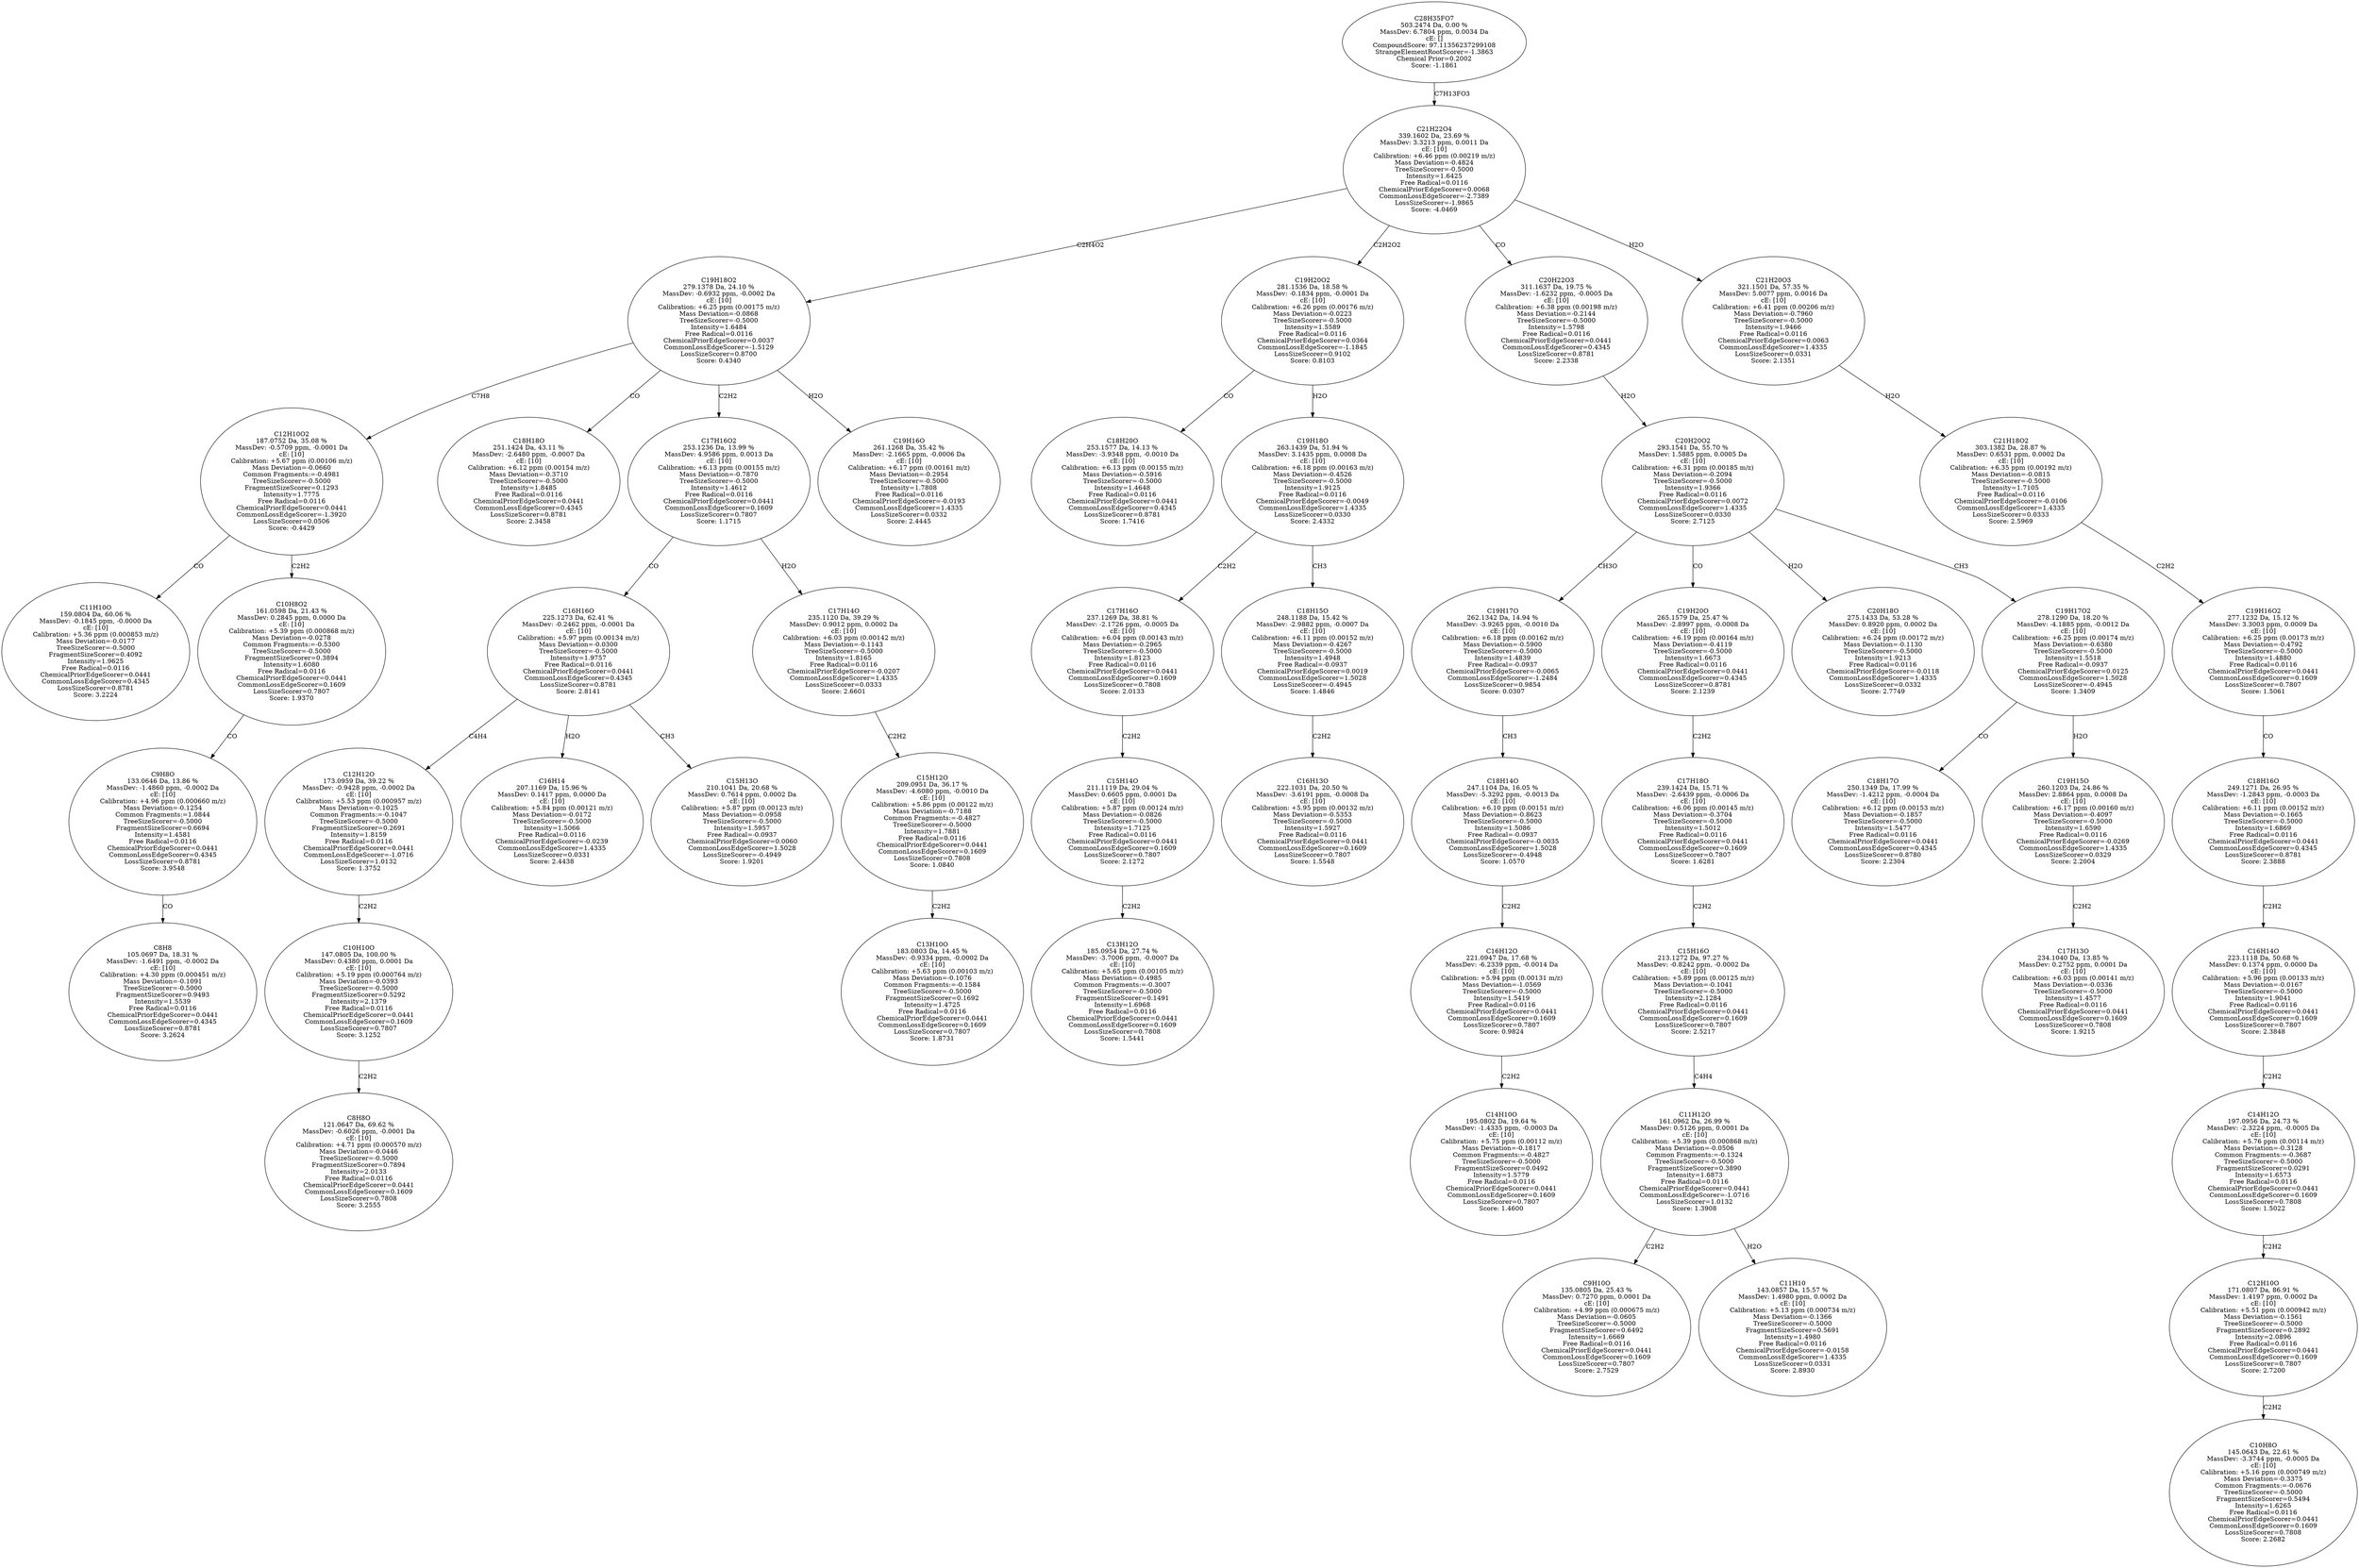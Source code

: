 strict digraph {
v1 [label="C11H10O\n159.0804 Da, 60.06 %\nMassDev: -0.1845 ppm, -0.0000 Da\ncE: [10]\nCalibration: +5.36 ppm (0.000853 m/z)\nMass Deviation=-0.0177\nTreeSizeScorer=-0.5000\nFragmentSizeScorer=0.4092\nIntensity=1.9625\nFree Radical=0.0116\nChemicalPriorEdgeScorer=0.0441\nCommonLossEdgeScorer=0.4345\nLossSizeScorer=0.8781\nScore: 3.2224"];
v2 [label="C8H8\n105.0697 Da, 18.31 %\nMassDev: -1.6491 ppm, -0.0002 Da\ncE: [10]\nCalibration: +4.30 ppm (0.000451 m/z)\nMass Deviation=-0.1091\nTreeSizeScorer=-0.5000\nFragmentSizeScorer=0.9493\nIntensity=1.5539\nFree Radical=0.0116\nChemicalPriorEdgeScorer=0.0441\nCommonLossEdgeScorer=0.4345\nLossSizeScorer=0.8781\nScore: 3.2624"];
v3 [label="C9H8O\n133.0646 Da, 13.86 %\nMassDev: -1.4860 ppm, -0.0002 Da\ncE: [10]\nCalibration: +4.96 ppm (0.000660 m/z)\nMass Deviation=-0.1254\nCommon Fragments:=1.0844\nTreeSizeScorer=-0.5000\nFragmentSizeScorer=0.6694\nIntensity=1.4581\nFree Radical=0.0116\nChemicalPriorEdgeScorer=0.0441\nCommonLossEdgeScorer=0.4345\nLossSizeScorer=0.8781\nScore: 3.9548"];
v4 [label="C10H8O2\n161.0598 Da, 21.43 %\nMassDev: 0.2845 ppm, 0.0000 Da\ncE: [10]\nCalibration: +5.39 ppm (0.000868 m/z)\nMass Deviation=-0.0278\nCommon Fragments:=-0.5300\nTreeSizeScorer=-0.5000\nFragmentSizeScorer=0.3894\nIntensity=1.6080\nFree Radical=0.0116\nChemicalPriorEdgeScorer=0.0441\nCommonLossEdgeScorer=0.1609\nLossSizeScorer=0.7807\nScore: 1.9370"];
v5 [label="C12H10O2\n187.0752 Da, 35.08 %\nMassDev: -0.5709 ppm, -0.0001 Da\ncE: [10]\nCalibration: +5.67 ppm (0.00106 m/z)\nMass Deviation=-0.0660\nCommon Fragments:=-0.4981\nTreeSizeScorer=-0.5000\nFragmentSizeScorer=0.1293\nIntensity=1.7775\nFree Radical=0.0116\nChemicalPriorEdgeScorer=0.0441\nCommonLossEdgeScorer=-1.3920\nLossSizeScorer=0.0506\nScore: -0.4429"];
v6 [label="C18H18O\n251.1424 Da, 43.11 %\nMassDev: -2.6480 ppm, -0.0007 Da\ncE: [10]\nCalibration: +6.12 ppm (0.00154 m/z)\nMass Deviation=-0.3710\nTreeSizeScorer=-0.5000\nIntensity=1.8485\nFree Radical=0.0116\nChemicalPriorEdgeScorer=0.0441\nCommonLossEdgeScorer=0.4345\nLossSizeScorer=0.8781\nScore: 2.3458"];
v7 [label="C8H8O\n121.0647 Da, 69.62 %\nMassDev: -0.6026 ppm, -0.0001 Da\ncE: [10]\nCalibration: +4.71 ppm (0.000570 m/z)\nMass Deviation=-0.0446\nTreeSizeScorer=-0.5000\nFragmentSizeScorer=0.7894\nIntensity=2.0133\nFree Radical=0.0116\nChemicalPriorEdgeScorer=0.0441\nCommonLossEdgeScorer=0.1609\nLossSizeScorer=0.7808\nScore: 3.2555"];
v8 [label="C10H10O\n147.0805 Da, 100.00 %\nMassDev: 0.4380 ppm, 0.0001 Da\ncE: [10]\nCalibration: +5.19 ppm (0.000764 m/z)\nMass Deviation=-0.0393\nTreeSizeScorer=-0.5000\nFragmentSizeScorer=0.5292\nIntensity=2.1379\nFree Radical=0.0116\nChemicalPriorEdgeScorer=0.0441\nCommonLossEdgeScorer=0.1609\nLossSizeScorer=0.7807\nScore: 3.1252"];
v9 [label="C12H12O\n173.0959 Da, 39.22 %\nMassDev: -0.9428 ppm, -0.0002 Da\ncE: [10]\nCalibration: +5.53 ppm (0.000957 m/z)\nMass Deviation=-0.1025\nCommon Fragments:=-0.1047\nTreeSizeScorer=-0.5000\nFragmentSizeScorer=0.2691\nIntensity=1.8159\nFree Radical=0.0116\nChemicalPriorEdgeScorer=0.0441\nCommonLossEdgeScorer=-1.0716\nLossSizeScorer=1.0132\nScore: 1.3752"];
v10 [label="C16H14\n207.1169 Da, 15.96 %\nMassDev: 0.1417 ppm, 0.0000 Da\ncE: [10]\nCalibration: +5.84 ppm (0.00121 m/z)\nMass Deviation=-0.0172\nTreeSizeScorer=-0.5000\nIntensity=1.5066\nFree Radical=0.0116\nChemicalPriorEdgeScorer=-0.0239\nCommonLossEdgeScorer=1.4335\nLossSizeScorer=0.0331\nScore: 2.4438"];
v11 [label="C15H13O\n210.1041 Da, 20.68 %\nMassDev: 0.7614 ppm, 0.0002 Da\ncE: [10]\nCalibration: +5.87 ppm (0.00123 m/z)\nMass Deviation=-0.0958\nTreeSizeScorer=-0.5000\nIntensity=1.5957\nFree Radical=-0.0937\nChemicalPriorEdgeScorer=0.0060\nCommonLossEdgeScorer=1.5028\nLossSizeScorer=-0.4949\nScore: 1.9201"];
v12 [label="C16H16O\n225.1273 Da, 62.41 %\nMassDev: -0.2462 ppm, -0.0001 Da\ncE: [10]\nCalibration: +5.97 ppm (0.00134 m/z)\nMass Deviation=-0.0300\nTreeSizeScorer=-0.5000\nIntensity=1.9757\nFree Radical=0.0116\nChemicalPriorEdgeScorer=0.0441\nCommonLossEdgeScorer=0.4345\nLossSizeScorer=0.8781\nScore: 2.8141"];
v13 [label="C13H10O\n183.0803 Da, 14.45 %\nMassDev: -0.9334 ppm, -0.0002 Da\ncE: [10]\nCalibration: +5.63 ppm (0.00103 m/z)\nMass Deviation=-0.1076\nCommon Fragments:=-0.1584\nTreeSizeScorer=-0.5000\nFragmentSizeScorer=0.1692\nIntensity=1.4725\nFree Radical=0.0116\nChemicalPriorEdgeScorer=0.0441\nCommonLossEdgeScorer=0.1609\nLossSizeScorer=0.7807\nScore: 1.8731"];
v14 [label="C15H12O\n209.0951 Da, 36.17 %\nMassDev: -4.6080 ppm, -0.0010 Da\ncE: [10]\nCalibration: +5.86 ppm (0.00122 m/z)\nMass Deviation=-0.7188\nCommon Fragments:=-0.4827\nTreeSizeScorer=-0.5000\nIntensity=1.7881\nFree Radical=0.0116\nChemicalPriorEdgeScorer=0.0441\nCommonLossEdgeScorer=0.1609\nLossSizeScorer=0.7808\nScore: 1.0840"];
v15 [label="C17H14O\n235.1120 Da, 39.29 %\nMassDev: 0.9012 ppm, 0.0002 Da\ncE: [10]\nCalibration: +6.03 ppm (0.00142 m/z)\nMass Deviation=-0.1143\nTreeSizeScorer=-0.5000\nIntensity=1.8165\nFree Radical=0.0116\nChemicalPriorEdgeScorer=-0.0207\nCommonLossEdgeScorer=1.4335\nLossSizeScorer=0.0333\nScore: 2.6601"];
v16 [label="C17H16O2\n253.1236 Da, 13.99 %\nMassDev: 4.9586 ppm, 0.0013 Da\ncE: [10]\nCalibration: +6.13 ppm (0.00155 m/z)\nMass Deviation=-0.7870\nTreeSizeScorer=-0.5000\nIntensity=1.4612\nFree Radical=0.0116\nChemicalPriorEdgeScorer=0.0441\nCommonLossEdgeScorer=0.1609\nLossSizeScorer=0.7807\nScore: 1.1715"];
v17 [label="C19H16O\n261.1268 Da, 35.42 %\nMassDev: -2.1665 ppm, -0.0006 Da\ncE: [10]\nCalibration: +6.17 ppm (0.00161 m/z)\nMass Deviation=-0.2954\nTreeSizeScorer=-0.5000\nIntensity=1.7808\nFree Radical=0.0116\nChemicalPriorEdgeScorer=-0.0193\nCommonLossEdgeScorer=1.4335\nLossSizeScorer=0.0332\nScore: 2.4445"];
v18 [label="C19H18O2\n279.1378 Da, 24.10 %\nMassDev: -0.6932 ppm, -0.0002 Da\ncE: [10]\nCalibration: +6.25 ppm (0.00175 m/z)\nMass Deviation=-0.0868\nTreeSizeScorer=-0.5000\nIntensity=1.6484\nFree Radical=0.0116\nChemicalPriorEdgeScorer=0.0037\nCommonLossEdgeScorer=-1.5129\nLossSizeScorer=0.8700\nScore: 0.4340"];
v19 [label="C18H20O\n253.1577 Da, 14.13 %\nMassDev: -3.9348 ppm, -0.0010 Da\ncE: [10]\nCalibration: +6.13 ppm (0.00155 m/z)\nMass Deviation=-0.5916\nTreeSizeScorer=-0.5000\nIntensity=1.4648\nFree Radical=0.0116\nChemicalPriorEdgeScorer=0.0441\nCommonLossEdgeScorer=0.4345\nLossSizeScorer=0.8781\nScore: 1.7416"];
v20 [label="C13H12O\n185.0954 Da, 27.74 %\nMassDev: -3.7006 ppm, -0.0007 Da\ncE: [10]\nCalibration: +5.65 ppm (0.00105 m/z)\nMass Deviation=-0.4985\nCommon Fragments:=-0.3007\nTreeSizeScorer=-0.5000\nFragmentSizeScorer=0.1491\nIntensity=1.6968\nFree Radical=0.0116\nChemicalPriorEdgeScorer=0.0441\nCommonLossEdgeScorer=0.1609\nLossSizeScorer=0.7808\nScore: 1.5441"];
v21 [label="C15H14O\n211.1119 Da, 29.04 %\nMassDev: 0.6605 ppm, 0.0001 Da\ncE: [10]\nCalibration: +5.87 ppm (0.00124 m/z)\nMass Deviation=-0.0826\nTreeSizeScorer=-0.5000\nIntensity=1.7125\nFree Radical=0.0116\nChemicalPriorEdgeScorer=0.0441\nCommonLossEdgeScorer=0.1609\nLossSizeScorer=0.7807\nScore: 2.1272"];
v22 [label="C17H16O\n237.1269 Da, 38.81 %\nMassDev: -2.1726 ppm, -0.0005 Da\ncE: [10]\nCalibration: +6.04 ppm (0.00143 m/z)\nMass Deviation=-0.2965\nTreeSizeScorer=-0.5000\nIntensity=1.8123\nFree Radical=0.0116\nChemicalPriorEdgeScorer=0.0441\nCommonLossEdgeScorer=0.1609\nLossSizeScorer=0.7808\nScore: 2.0133"];
v23 [label="C16H13O\n222.1031 Da, 20.50 %\nMassDev: -3.6191 ppm, -0.0008 Da\ncE: [10]\nCalibration: +5.95 ppm (0.00132 m/z)\nMass Deviation=-0.5353\nTreeSizeScorer=-0.5000\nIntensity=1.5927\nFree Radical=0.0116\nChemicalPriorEdgeScorer=0.0441\nCommonLossEdgeScorer=0.1609\nLossSizeScorer=0.7807\nScore: 1.5548"];
v24 [label="C18H15O\n248.1188 Da, 15.42 %\nMassDev: -2.9882 ppm, -0.0007 Da\ncE: [10]\nCalibration: +6.11 ppm (0.00152 m/z)\nMass Deviation=-0.4267\nTreeSizeScorer=-0.5000\nIntensity=1.4948\nFree Radical=-0.0937\nChemicalPriorEdgeScorer=0.0019\nCommonLossEdgeScorer=1.5028\nLossSizeScorer=-0.4945\nScore: 1.4846"];
v25 [label="C19H18O\n263.1439 Da, 51.94 %\nMassDev: 3.1435 ppm, 0.0008 Da\ncE: [10]\nCalibration: +6.18 ppm (0.00163 m/z)\nMass Deviation=-0.4526\nTreeSizeScorer=-0.5000\nIntensity=1.9125\nFree Radical=0.0116\nChemicalPriorEdgeScorer=-0.0049\nCommonLossEdgeScorer=1.4335\nLossSizeScorer=0.0330\nScore: 2.4332"];
v26 [label="C19H20O2\n281.1536 Da, 18.58 %\nMassDev: -0.1834 ppm, -0.0001 Da\ncE: [10]\nCalibration: +6.26 ppm (0.00176 m/z)\nMass Deviation=-0.0223\nTreeSizeScorer=-0.5000\nIntensity=1.5589\nFree Radical=0.0116\nChemicalPriorEdgeScorer=0.0364\nCommonLossEdgeScorer=-1.1845\nLossSizeScorer=0.9102\nScore: 0.8103"];
v27 [label="C14H10O\n195.0802 Da, 19.64 %\nMassDev: -1.4335 ppm, -0.0003 Da\ncE: [10]\nCalibration: +5.75 ppm (0.00112 m/z)\nMass Deviation=-0.1817\nCommon Fragments:=-0.4827\nTreeSizeScorer=-0.5000\nFragmentSizeScorer=0.0492\nIntensity=1.5779\nFree Radical=0.0116\nChemicalPriorEdgeScorer=0.0441\nCommonLossEdgeScorer=0.1609\nLossSizeScorer=0.7807\nScore: 1.4600"];
v28 [label="C16H12O\n221.0947 Da, 17.68 %\nMassDev: -6.2339 ppm, -0.0014 Da\ncE: [10]\nCalibration: +5.94 ppm (0.00131 m/z)\nMass Deviation=-1.0569\nTreeSizeScorer=-0.5000\nIntensity=1.5419\nFree Radical=0.0116\nChemicalPriorEdgeScorer=0.0441\nCommonLossEdgeScorer=0.1609\nLossSizeScorer=0.7807\nScore: 0.9824"];
v29 [label="C18H14O\n247.1104 Da, 16.05 %\nMassDev: -5.3292 ppm, -0.0013 Da\ncE: [10]\nCalibration: +6.10 ppm (0.00151 m/z)\nMass Deviation=-0.8623\nTreeSizeScorer=-0.5000\nIntensity=1.5086\nFree Radical=-0.0937\nChemicalPriorEdgeScorer=-0.0035\nCommonLossEdgeScorer=1.5028\nLossSizeScorer=-0.4948\nScore: 1.0570"];
v30 [label="C19H17O\n262.1342 Da, 14.94 %\nMassDev: -3.9265 ppm, -0.0010 Da\ncE: [10]\nCalibration: +6.18 ppm (0.00162 m/z)\nMass Deviation=-0.5900\nTreeSizeScorer=-0.5000\nIntensity=1.4839\nFree Radical=-0.0937\nChemicalPriorEdgeScorer=-0.0065\nCommonLossEdgeScorer=-1.2484\nLossSizeScorer=0.9854\nScore: 0.0307"];
v31 [label="C9H10O\n135.0805 Da, 25.43 %\nMassDev: 0.7270 ppm, 0.0001 Da\ncE: [10]\nCalibration: +4.99 ppm (0.000675 m/z)\nMass Deviation=-0.0605\nTreeSizeScorer=-0.5000\nFragmentSizeScorer=0.6492\nIntensity=1.6669\nFree Radical=0.0116\nChemicalPriorEdgeScorer=0.0441\nCommonLossEdgeScorer=0.1609\nLossSizeScorer=0.7807\nScore: 2.7529"];
v32 [label="C11H10\n143.0857 Da, 15.57 %\nMassDev: 1.4980 ppm, 0.0002 Da\ncE: [10]\nCalibration: +5.13 ppm (0.000734 m/z)\nMass Deviation=-0.1366\nTreeSizeScorer=-0.5000\nFragmentSizeScorer=0.5691\nIntensity=1.4980\nFree Radical=0.0116\nChemicalPriorEdgeScorer=-0.0158\nCommonLossEdgeScorer=1.4335\nLossSizeScorer=0.0331\nScore: 2.8930"];
v33 [label="C11H12O\n161.0962 Da, 26.99 %\nMassDev: 0.5126 ppm, 0.0001 Da\ncE: [10]\nCalibration: +5.39 ppm (0.000868 m/z)\nMass Deviation=-0.0506\nCommon Fragments:=-0.1324\nTreeSizeScorer=-0.5000\nFragmentSizeScorer=0.3890\nIntensity=1.6873\nFree Radical=0.0116\nChemicalPriorEdgeScorer=0.0441\nCommonLossEdgeScorer=-1.0716\nLossSizeScorer=1.0132\nScore: 1.3908"];
v34 [label="C15H16O\n213.1272 Da, 97.27 %\nMassDev: -0.8242 ppm, -0.0002 Da\ncE: [10]\nCalibration: +5.89 ppm (0.00125 m/z)\nMass Deviation=-0.1041\nTreeSizeScorer=-0.5000\nIntensity=2.1284\nFree Radical=0.0116\nChemicalPriorEdgeScorer=0.0441\nCommonLossEdgeScorer=0.1609\nLossSizeScorer=0.7807\nScore: 2.5217"];
v35 [label="C17H18O\n239.1424 Da, 15.71 %\nMassDev: -2.6439 ppm, -0.0006 Da\ncE: [10]\nCalibration: +6.06 ppm (0.00145 m/z)\nMass Deviation=-0.3704\nTreeSizeScorer=-0.5000\nIntensity=1.5012\nFree Radical=0.0116\nChemicalPriorEdgeScorer=0.0441\nCommonLossEdgeScorer=0.1609\nLossSizeScorer=0.7807\nScore: 1.6281"];
v36 [label="C19H20O\n265.1579 Da, 25.47 %\nMassDev: -2.8997 ppm, -0.0008 Da\ncE: [10]\nCalibration: +6.19 ppm (0.00164 m/z)\nMass Deviation=-0.4119\nTreeSizeScorer=-0.5000\nIntensity=1.6673\nFree Radical=0.0116\nChemicalPriorEdgeScorer=0.0441\nCommonLossEdgeScorer=0.4345\nLossSizeScorer=0.8781\nScore: 2.1239"];
v37 [label="C20H18O\n275.1433 Da, 53.28 %\nMassDev: 0.8920 ppm, 0.0002 Da\ncE: [10]\nCalibration: +6.24 ppm (0.00172 m/z)\nMass Deviation=-0.1130\nTreeSizeScorer=-0.5000\nIntensity=1.9213\nFree Radical=0.0116\nChemicalPriorEdgeScorer=-0.0118\nCommonLossEdgeScorer=1.4335\nLossSizeScorer=0.0332\nScore: 2.7749"];
v38 [label="C18H17O\n250.1349 Da, 17.99 %\nMassDev: -1.4212 ppm, -0.0004 Da\ncE: [10]\nCalibration: +6.12 ppm (0.00153 m/z)\nMass Deviation=-0.1857\nTreeSizeScorer=-0.5000\nIntensity=1.5477\nFree Radical=0.0116\nChemicalPriorEdgeScorer=0.0441\nCommonLossEdgeScorer=0.4345\nLossSizeScorer=0.8780\nScore: 2.2304"];
v39 [label="C17H13O\n234.1040 Da, 13.85 %\nMassDev: 0.2752 ppm, 0.0001 Da\ncE: [10]\nCalibration: +6.03 ppm (0.00141 m/z)\nMass Deviation=-0.0336\nTreeSizeScorer=-0.5000\nIntensity=1.4577\nFree Radical=0.0116\nChemicalPriorEdgeScorer=0.0441\nCommonLossEdgeScorer=0.1609\nLossSizeScorer=0.7808\nScore: 1.9215"];
v40 [label="C19H15O\n260.1203 Da, 24.86 %\nMassDev: 2.8864 ppm, 0.0008 Da\ncE: [10]\nCalibration: +6.17 ppm (0.00160 m/z)\nMass Deviation=-0.4097\nTreeSizeScorer=-0.5000\nIntensity=1.6590\nFree Radical=0.0116\nChemicalPriorEdgeScorer=-0.0269\nCommonLossEdgeScorer=1.4335\nLossSizeScorer=0.0329\nScore: 2.2004"];
v41 [label="C19H17O2\n278.1290 Da, 18.20 %\nMassDev: -4.1885 ppm, -0.0012 Da\ncE: [10]\nCalibration: +6.25 ppm (0.00174 m/z)\nMass Deviation=-0.6380\nTreeSizeScorer=-0.5000\nIntensity=1.5518\nFree Radical=-0.0937\nChemicalPriorEdgeScorer=0.0125\nCommonLossEdgeScorer=1.5028\nLossSizeScorer=-0.4945\nScore: 1.3409"];
v42 [label="C20H20O2\n293.1541 Da, 55.70 %\nMassDev: 1.5885 ppm, 0.0005 Da\ncE: [10]\nCalibration: +6.31 ppm (0.00185 m/z)\nMass Deviation=-0.2094\nTreeSizeScorer=-0.5000\nIntensity=1.9366\nFree Radical=0.0116\nChemicalPriorEdgeScorer=0.0072\nCommonLossEdgeScorer=1.4335\nLossSizeScorer=0.0330\nScore: 2.7125"];
v43 [label="C20H22O3\n311.1637 Da, 19.75 %\nMassDev: -1.6232 ppm, -0.0005 Da\ncE: [10]\nCalibration: +6.38 ppm (0.00198 m/z)\nMass Deviation=-0.2144\nTreeSizeScorer=-0.5000\nIntensity=1.5798\nFree Radical=0.0116\nChemicalPriorEdgeScorer=0.0441\nCommonLossEdgeScorer=0.4345\nLossSizeScorer=0.8781\nScore: 2.2338"];
v44 [label="C10H8O\n145.0643 Da, 22.61 %\nMassDev: -3.3744 ppm, -0.0005 Da\ncE: [10]\nCalibration: +5.16 ppm (0.000749 m/z)\nMass Deviation=-0.3375\nCommon Fragments:=-0.0676\nTreeSizeScorer=-0.5000\nFragmentSizeScorer=0.5494\nIntensity=1.6265\nFree Radical=0.0116\nChemicalPriorEdgeScorer=0.0441\nCommonLossEdgeScorer=0.1609\nLossSizeScorer=0.7808\nScore: 2.2682"];
v45 [label="C12H10O\n171.0807 Da, 86.91 %\nMassDev: 1.4197 ppm, 0.0002 Da\ncE: [10]\nCalibration: +5.51 ppm (0.000942 m/z)\nMass Deviation=-0.1561\nTreeSizeScorer=-0.5000\nFragmentSizeScorer=0.2892\nIntensity=2.0896\nFree Radical=0.0116\nChemicalPriorEdgeScorer=0.0441\nCommonLossEdgeScorer=0.1609\nLossSizeScorer=0.7807\nScore: 2.7200"];
v46 [label="C14H12O\n197.0956 Da, 24.73 %\nMassDev: -2.3224 ppm, -0.0005 Da\ncE: [10]\nCalibration: +5.76 ppm (0.00114 m/z)\nMass Deviation=-0.3128\nCommon Fragments:=-0.3687\nTreeSizeScorer=-0.5000\nFragmentSizeScorer=0.0291\nIntensity=1.6573\nFree Radical=0.0116\nChemicalPriorEdgeScorer=0.0441\nCommonLossEdgeScorer=0.1609\nLossSizeScorer=0.7808\nScore: 1.5022"];
v47 [label="C16H14O\n223.1118 Da, 50.68 %\nMassDev: 0.1374 ppm, 0.0000 Da\ncE: [10]\nCalibration: +5.96 ppm (0.00133 m/z)\nMass Deviation=-0.0167\nTreeSizeScorer=-0.5000\nIntensity=1.9041\nFree Radical=0.0116\nChemicalPriorEdgeScorer=0.0441\nCommonLossEdgeScorer=0.1609\nLossSizeScorer=0.7807\nScore: 2.3848"];
v48 [label="C18H16O\n249.1271 Da, 26.95 %\nMassDev: -1.2843 ppm, -0.0003 Da\ncE: [10]\nCalibration: +6.11 ppm (0.00152 m/z)\nMass Deviation=-0.1665\nTreeSizeScorer=-0.5000\nIntensity=1.6869\nFree Radical=0.0116\nChemicalPriorEdgeScorer=0.0441\nCommonLossEdgeScorer=0.4345\nLossSizeScorer=0.8781\nScore: 2.3888"];
v49 [label="C19H16O2\n277.1232 Da, 15.12 %\nMassDev: 3.3003 ppm, 0.0009 Da\ncE: [10]\nCalibration: +6.25 ppm (0.00173 m/z)\nMass Deviation=-0.4792\nTreeSizeScorer=-0.5000\nIntensity=1.4880\nFree Radical=0.0116\nChemicalPriorEdgeScorer=0.0441\nCommonLossEdgeScorer=0.1609\nLossSizeScorer=0.7807\nScore: 1.5061"];
v50 [label="C21H18O2\n303.1382 Da, 28.87 %\nMassDev: 0.6531 ppm, 0.0002 Da\ncE: [10]\nCalibration: +6.35 ppm (0.00192 m/z)\nMass Deviation=-0.0815\nTreeSizeScorer=-0.5000\nIntensity=1.7105\nFree Radical=0.0116\nChemicalPriorEdgeScorer=-0.0106\nCommonLossEdgeScorer=1.4335\nLossSizeScorer=0.0333\nScore: 2.5969"];
v51 [label="C21H20O3\n321.1501 Da, 57.35 %\nMassDev: 5.0077 ppm, 0.0016 Da\ncE: [10]\nCalibration: +6.41 ppm (0.00206 m/z)\nMass Deviation=-0.7960\nTreeSizeScorer=-0.5000\nIntensity=1.9466\nFree Radical=0.0116\nChemicalPriorEdgeScorer=0.0063\nCommonLossEdgeScorer=1.4335\nLossSizeScorer=0.0331\nScore: 2.1351"];
v52 [label="C21H22O4\n339.1602 Da, 23.69 %\nMassDev: 3.3213 ppm, 0.0011 Da\ncE: [10]\nCalibration: +6.46 ppm (0.00219 m/z)\nMass Deviation=-0.4824\nTreeSizeScorer=-0.5000\nIntensity=1.6425\nFree Radical=0.0116\nChemicalPriorEdgeScorer=0.0068\nCommonLossEdgeScorer=-2.7389\nLossSizeScorer=-1.9865\nScore: -4.0469"];
v53 [label="C28H35FO7\n503.2474 Da, 0.00 %\nMassDev: 6.7804 ppm, 0.0034 Da\ncE: []\nCompoundScore: 97.11356237299108\nStrangeElementRootScorer=-1.3863\nChemical Prior=0.2002\nScore: -1.1861"];
v5 -> v1 [label="CO"];
v3 -> v2 [label="CO"];
v4 -> v3 [label="CO"];
v5 -> v4 [label="C2H2"];
v18 -> v5 [label="C7H8"];
v18 -> v6 [label="CO"];
v8 -> v7 [label="C2H2"];
v9 -> v8 [label="C2H2"];
v12 -> v9 [label="C4H4"];
v12 -> v10 [label="H2O"];
v12 -> v11 [label="CH3"];
v16 -> v12 [label="CO"];
v14 -> v13 [label="C2H2"];
v15 -> v14 [label="C2H2"];
v16 -> v15 [label="H2O"];
v18 -> v16 [label="C2H2"];
v18 -> v17 [label="H2O"];
v52 -> v18 [label="C2H4O2"];
v26 -> v19 [label="CO"];
v21 -> v20 [label="C2H2"];
v22 -> v21 [label="C2H2"];
v25 -> v22 [label="C2H2"];
v24 -> v23 [label="C2H2"];
v25 -> v24 [label="CH3"];
v26 -> v25 [label="H2O"];
v52 -> v26 [label="C2H2O2"];
v28 -> v27 [label="C2H2"];
v29 -> v28 [label="C2H2"];
v30 -> v29 [label="CH3"];
v42 -> v30 [label="CH3O"];
v33 -> v31 [label="C2H2"];
v33 -> v32 [label="H2O"];
v34 -> v33 [label="C4H4"];
v35 -> v34 [label="C2H2"];
v36 -> v35 [label="C2H2"];
v42 -> v36 [label="CO"];
v42 -> v37 [label="H2O"];
v41 -> v38 [label="CO"];
v40 -> v39 [label="C2H2"];
v41 -> v40 [label="H2O"];
v42 -> v41 [label="CH3"];
v43 -> v42 [label="H2O"];
v52 -> v43 [label="CO"];
v45 -> v44 [label="C2H2"];
v46 -> v45 [label="C2H2"];
v47 -> v46 [label="C2H2"];
v48 -> v47 [label="C2H2"];
v49 -> v48 [label="CO"];
v50 -> v49 [label="C2H2"];
v51 -> v50 [label="H2O"];
v52 -> v51 [label="H2O"];
v53 -> v52 [label="C7H13FO3"];
}